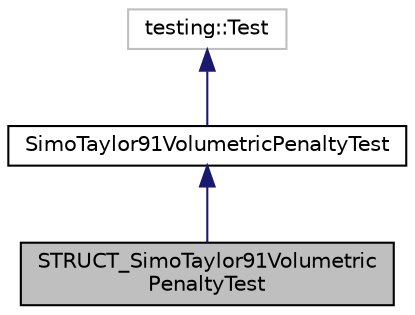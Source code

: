 digraph "STRUCT_SimoTaylor91VolumetricPenaltyTest"
{
 // LATEX_PDF_SIZE
  edge [fontname="Helvetica",fontsize="10",labelfontname="Helvetica",labelfontsize="10"];
  node [fontname="Helvetica",fontsize="10",shape=record];
  Node1 [label="STRUCT_SimoTaylor91Volumetric\lPenaltyTest",height=0.2,width=0.4,color="black", fillcolor="grey75", style="filled", fontcolor="black",tooltip="Test fixture class for STRUCT Simo-Taylor91 penalty model."];
  Node2 -> Node1 [dir="back",color="midnightblue",fontsize="10",style="solid",fontname="Helvetica"];
  Node2 [label="SimoTaylor91VolumetricPenaltyTest",height=0.2,width=0.4,color="black", fillcolor="white", style="filled",URL="$class_simo_taylor91_volumetric_penalty_test.html",tooltip="Test fixture class for the Simo-Taylor91 Volumetric penalty model."];
  Node3 -> Node2 [dir="back",color="midnightblue",fontsize="10",style="solid",fontname="Helvetica"];
  Node3 [label="testing::Test",height=0.2,width=0.4,color="grey75", fillcolor="white", style="filled",tooltip=" "];
}
